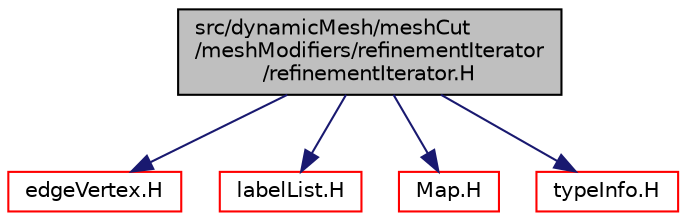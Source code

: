 digraph "src/dynamicMesh/meshCut/meshModifiers/refinementIterator/refinementIterator.H"
{
  bgcolor="transparent";
  edge [fontname="Helvetica",fontsize="10",labelfontname="Helvetica",labelfontsize="10"];
  node [fontname="Helvetica",fontsize="10",shape=record];
  Node1 [label="src/dynamicMesh/meshCut\l/meshModifiers/refinementIterator\l/refinementIterator.H",height=0.2,width=0.4,color="black", fillcolor="grey75", style="filled", fontcolor="black"];
  Node1 -> Node2 [color="midnightblue",fontsize="10",style="solid",fontname="Helvetica"];
  Node2 [label="edgeVertex.H",height=0.2,width=0.4,color="red",URL="$a04799.html"];
  Node1 -> Node3 [color="midnightblue",fontsize="10",style="solid",fontname="Helvetica"];
  Node3 [label="labelList.H",height=0.2,width=0.4,color="red",URL="$a08887.html"];
  Node1 -> Node4 [color="midnightblue",fontsize="10",style="solid",fontname="Helvetica"];
  Node4 [label="Map.H",height=0.2,width=0.4,color="red",URL="$a07579.html"];
  Node1 -> Node5 [color="midnightblue",fontsize="10",style="solid",fontname="Helvetica"];
  Node5 [label="typeInfo.H",height=0.2,width=0.4,color="red",URL="$a07864.html"];
}
